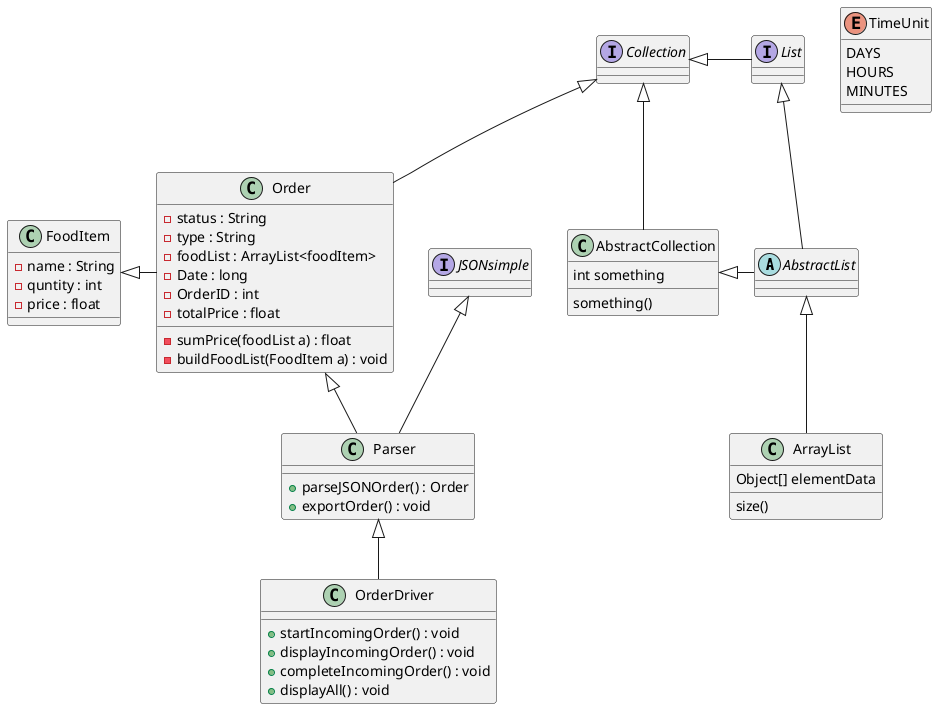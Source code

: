 @startuml
'https://plantuml.com/class-diagram

abstract class AbstractList
abstract AbstractCollection
class Parser
class FoodItem
class Order
class OrderDriver
interface List
interface Collection
interface JSONsimple


JSONsimple <|-- Parser
Collection <|-- Order
Order <|-- Parser
FoodItem <|- Order
Parser <|-- OrderDriver

List <|-- AbstractList
Collection <|-- AbstractCollection

Collection <|- List
AbstractCollection <|- AbstractList
AbstractList <|-- ArrayList

class ArrayList {
Object[] elementData
size()
}

enum TimeUnit {
DAYS
HOURS
MINUTES
}

class AbstractCollection {
int something
something()
}

class FoodItem {
- name : String
- quntity : int
- price : float
}

class Order {
- status : String
- type : String
- foodList : ArrayList<foodItem>
- Date : long
- OrderID : int
- totalPrice : float
- sumPrice(foodList a) : float
- buildFoodList(FoodItem a) : void
}

class Parser {
+ parseJSONOrder() : Order
+ exportOrder() : void
}

class OrderDriver {

+ startIncomingOrder() : void
+ displayIncomingOrder() : void
+ completeIncomingOrder() : void
+ displayAll() : void
}


@enduml
